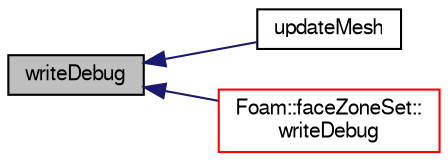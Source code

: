 digraph "writeDebug"
{
  bgcolor="transparent";
  edge [fontname="FreeSans",fontsize="10",labelfontname="FreeSans",labelfontsize="10"];
  node [fontname="FreeSans",fontsize="10",shape=record];
  rankdir="LR";
  Node1081 [label="writeDebug",height=0.2,width=0.4,color="black", fillcolor="grey75", style="filled", fontcolor="black"];
  Node1081 -> Node1082 [dir="back",color="midnightblue",fontsize="10",style="solid",fontname="FreeSans"];
  Node1082 [label="updateMesh",height=0.2,width=0.4,color="black",URL="$a25446.html#ac7d581e56f61ad4d997421e3a7470d42",tooltip="Update any stored data for new labels. "];
  Node1081 -> Node1083 [dir="back",color="midnightblue",fontsize="10",style="solid",fontname="FreeSans"];
  Node1083 [label="Foam::faceZoneSet::\lwriteDebug",height=0.2,width=0.4,color="red",URL="$a25450.html#ac2ad209fd237c922034b7caa5bda5048",tooltip="Write maxLen items with label and coordinates. "];
}
